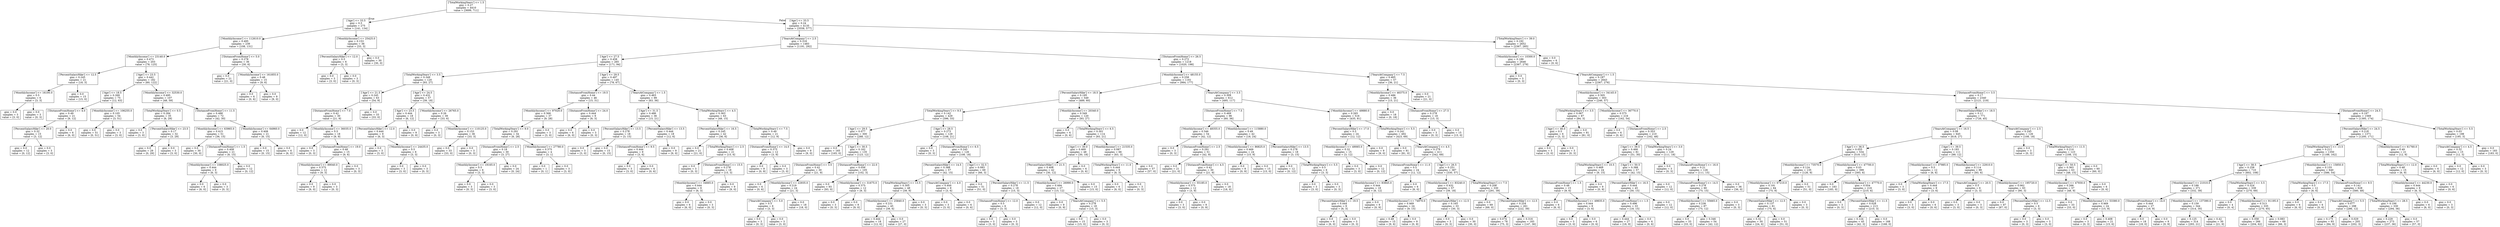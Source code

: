 digraph Tree {
node [shape=box] ;
0 [label="['TotalWorkingYears'] <= 1.5\ngini = 0.27\nsamples = 4410\nvalue = [3699, 711]"] ;
1 [label="['Age'] <= 33.5\ngini = 0.5\nsamples = 275\nvalue = [141, 134]"] ;
0 -> 1 [labeldistance=2.5, labelangle=45, headlabel="True"] ;
2 [label="['MonthlyIncome'] <= 112610.0\ngini = 0.495\nsamples = 239\nvalue = [108, 131]"] ;
1 -> 2 ;
3 [label="['MonthlyIncome'] <= 23140.0\ngini = 0.473\nsamples = 203\nvalue = [78, 125]"] ;
2 -> 3 ;
4 [label="['PercentSalaryHike'] <= 12.5\ngini = 0.245\nsamples = 21\nvalue = [18, 3]"] ;
3 -> 4 ;
5 [label="['MonthlyIncome'] <= 16195.0\ngini = 0.5\nsamples = 6\nvalue = [3, 3]"] ;
4 -> 5 ;
6 [label="gini = 0.0\nsamples = 3\nvalue = [3, 0]"] ;
5 -> 6 ;
7 [label="gini = 0.0\nsamples = 3\nvalue = [0, 3]"] ;
5 -> 7 ;
8 [label="gini = 0.0\nsamples = 15\nvalue = [15, 0]"] ;
4 -> 8 ;
9 [label="['Age'] <= 23.5\ngini = 0.442\nsamples = 182\nvalue = [60, 122]"] ;
3 -> 9 ;
10 [label="['Age'] <= 18.5\ngini = 0.269\nsamples = 75\nvalue = [12, 63]"] ;
9 -> 10 ;
11 [label="['DistanceFromHome'] <= 4.0\ngini = 0.49\nsamples = 21\nvalue = [9, 12]"] ;
10 -> 11 ;
12 [label="['PercentSalaryHike'] <= 20.0\ngini = 0.32\nsamples = 15\nvalue = [3, 12]"] ;
11 -> 12 ;
13 [label="gini = 0.0\nsamples = 12\nvalue = [0, 12]"] ;
12 -> 13 ;
14 [label="gini = 0.0\nsamples = 3\nvalue = [3, 0]"] ;
12 -> 14 ;
15 [label="gini = 0.0\nsamples = 6\nvalue = [6, 0]"] ;
11 -> 15 ;
16 [label="['MonthlyIncome'] <= 106255.0\ngini = 0.105\nsamples = 54\nvalue = [3, 51]"] ;
10 -> 16 ;
17 [label="gini = 0.0\nsamples = 51\nvalue = [0, 51]"] ;
16 -> 17 ;
18 [label="gini = 0.0\nsamples = 3\nvalue = [3, 0]"] ;
16 -> 18 ;
19 [label="['MonthlyIncome'] <= 32530.0\ngini = 0.495\nsamples = 107\nvalue = [48, 59]"] ;
9 -> 19 ;
20 [label="['TotalWorkingYears'] <= 0.5\ngini = 0.284\nsamples = 35\nvalue = [6, 29]"] ;
19 -> 20 ;
21 [label="gini = 0.0\nsamples = 3\nvalue = [3, 0]"] ;
20 -> 21 ;
22 [label="['PercentSalaryHike'] <= 23.5\ngini = 0.17\nsamples = 32\nvalue = [3, 29]"] ;
20 -> 22 ;
23 [label="gini = 0.0\nsamples = 29\nvalue = [0, 29]"] ;
22 -> 23 ;
24 [label="gini = 0.0\nsamples = 3\nvalue = [3, 0]"] ;
22 -> 24 ;
25 [label="['DistanceFromHome'] <= 11.5\ngini = 0.486\nsamples = 72\nvalue = [42, 30]"] ;
19 -> 25 ;
26 [label="['MonthlyIncome'] <= 63965.0\ngini = 0.415\nsamples = 51\nvalue = [36, 15]"] ;
25 -> 26 ;
27 [label="gini = 0.0\nsamples = 30\nvalue = [30, 0]"] ;
26 -> 27 ;
28 [label="['DistanceFromHome'] <= 1.5\ngini = 0.408\nsamples = 21\nvalue = [6, 15]"] ;
26 -> 28 ;
29 [label="['MonthlyIncome'] <= 108025.0\ngini = 0.444\nsamples = 9\nvalue = [6, 3]"] ;
28 -> 29 ;
30 [label="gini = 0.0\nsamples = 6\nvalue = [6, 0]"] ;
29 -> 30 ;
31 [label="gini = 0.0\nsamples = 3\nvalue = [0, 3]"] ;
29 -> 31 ;
32 [label="gini = 0.0\nsamples = 12\nvalue = [0, 12]"] ;
28 -> 32 ;
33 [label="['MonthlyIncome'] <= 64960.0\ngini = 0.408\nsamples = 21\nvalue = [6, 15]"] ;
25 -> 33 ;
34 [label="gini = 0.0\nsamples = 15\nvalue = [0, 15]"] ;
33 -> 34 ;
35 [label="gini = 0.0\nsamples = 6\nvalue = [6, 0]"] ;
33 -> 35 ;
36 [label="['DistanceFromHome'] <= 5.0\ngini = 0.278\nsamples = 36\nvalue = [30, 6]"] ;
2 -> 36 ;
37 [label="gini = 0.0\nsamples = 21\nvalue = [21, 0]"] ;
36 -> 37 ;
38 [label="['MonthlyIncome'] <= 161855.0\ngini = 0.48\nsamples = 15\nvalue = [9, 6]"] ;
36 -> 38 ;
39 [label="gini = 0.0\nsamples = 6\nvalue = [0, 6]"] ;
38 -> 39 ;
40 [label="gini = 0.0\nsamples = 9\nvalue = [9, 0]"] ;
38 -> 40 ;
41 [label="['MonthlyIncome'] <= 25425.0\ngini = 0.153\nsamples = 36\nvalue = [33, 3]"] ;
1 -> 41 ;
42 [label="['PercentSalaryHike'] <= 12.0\ngini = 0.5\nsamples = 6\nvalue = [3, 3]"] ;
41 -> 42 ;
43 [label="gini = 0.0\nsamples = 3\nvalue = [3, 0]"] ;
42 -> 43 ;
44 [label="gini = 0.0\nsamples = 3\nvalue = [0, 3]"] ;
42 -> 44 ;
45 [label="gini = 0.0\nsamples = 30\nvalue = [30, 0]"] ;
41 -> 45 ;
46 [label="['Age'] <= 33.5\ngini = 0.24\nsamples = 4135\nvalue = [3558, 577]"] ;
0 -> 46 [labeldistance=2.5, labelangle=-45, headlabel="False"] ;
47 [label="['YearsAtCompany'] <= 2.5\ngini = 0.316\nsamples = 1483\nvalue = [1191, 292]"] ;
46 -> 47 ;
48 [label="['Age'] <= 27.5\ngini = 0.458\nsamples = 265\nvalue = [171, 94]"] ;
47 -> 48 ;
49 [label="['TotalWorkingYears'] <= 3.5\ngini = 0.349\nsamples = 120\nvalue = [93, 27]"] ;
48 -> 49 ;
50 [label="['Age'] <= 21.5\ngini = 0.245\nsamples = 63\nvalue = [54, 9]"] ;
49 -> 50 ;
51 [label="['DistanceFromHome'] <= 7.0\ngini = 0.42\nsamples = 30\nvalue = [21, 9]"] ;
50 -> 51 ;
52 [label="gini = 0.0\nsamples = 12\nvalue = [12, 0]"] ;
51 -> 52 ;
53 [label="['MonthlyIncome'] <= 36035.0\ngini = 0.5\nsamples = 18\nvalue = [9, 9]"] ;
51 -> 53 ;
54 [label="gini = 0.0\nsamples = 3\nvalue = [0, 3]"] ;
53 -> 54 ;
55 [label="['DistanceFromHome'] <= 19.0\ngini = 0.48\nsamples = 15\nvalue = [9, 6]"] ;
53 -> 55 ;
56 [label="['MonthlyIncome'] <= 89040.0\ngini = 0.375\nsamples = 12\nvalue = [9, 3]"] ;
55 -> 56 ;
57 [label="gini = 0.0\nsamples = 9\nvalue = [9, 0]"] ;
56 -> 57 ;
58 [label="gini = 0.0\nsamples = 3\nvalue = [0, 3]"] ;
56 -> 58 ;
59 [label="gini = 0.0\nsamples = 3\nvalue = [0, 3]"] ;
55 -> 59 ;
60 [label="gini = 0.0\nsamples = 33\nvalue = [33, 0]"] ;
50 -> 60 ;
61 [label="['Age'] <= 24.5\ngini = 0.432\nsamples = 57\nvalue = [39, 18]"] ;
49 -> 61 ;
62 [label="['Age'] <= 23.5\ngini = 0.444\nsamples = 18\nvalue = [6, 12]"] ;
61 -> 62 ;
63 [label="['PercentSalaryHike'] <= 12.0\ngini = 0.444\nsamples = 9\nvalue = [6, 3]"] ;
62 -> 63 ;
64 [label="gini = 0.0\nsamples = 3\nvalue = [3, 0]"] ;
63 -> 64 ;
65 [label="['MonthlyIncome'] <= 24435.0\ngini = 0.5\nsamples = 6\nvalue = [3, 3]"] ;
63 -> 65 ;
66 [label="gini = 0.0\nsamples = 3\nvalue = [3, 0]"] ;
65 -> 66 ;
67 [label="gini = 0.0\nsamples = 3\nvalue = [0, 3]"] ;
65 -> 67 ;
68 [label="gini = 0.0\nsamples = 9\nvalue = [0, 9]"] ;
62 -> 68 ;
69 [label="['MonthlyIncome'] <= 26765.0\ngini = 0.26\nsamples = 39\nvalue = [33, 6]"] ;
61 -> 69 ;
70 [label="gini = 0.0\nsamples = 3\nvalue = [0, 3]"] ;
69 -> 70 ;
71 [label="['MonthlyIncome'] <= 110125.0\ngini = 0.153\nsamples = 36\nvalue = [33, 3]"] ;
69 -> 71 ;
72 [label="gini = 0.0\nsamples = 33\nvalue = [33, 0]"] ;
71 -> 72 ;
73 [label="gini = 0.0\nsamples = 3\nvalue = [0, 3]"] ;
71 -> 73 ;
74 [label="['Age'] <= 29.5\ngini = 0.497\nsamples = 145\nvalue = [78, 67]"] ;
48 -> 74 ;
75 [label="['DistanceFromHome'] <= 19.5\ngini = 0.44\nsamples = 46\nvalue = [15, 31]"] ;
74 -> 75 ;
76 [label="['MonthlyIncome'] <= 97020.0\ngini = 0.368\nsamples = 37\nvalue = [9, 28]"] ;
75 -> 76 ;
77 [label="['TotalWorkingYears'] <= 9.0\ngini = 0.291\nsamples = 34\nvalue = [6, 28]"] ;
76 -> 77 ;
78 [label="['DistanceFromHome'] <= 2.5\ngini = 0.18\nsamples = 30\nvalue = [3, 27]"] ;
77 -> 78 ;
79 [label="['MonthlyIncome'] <= 19165.0\ngini = 0.5\nsamples = 6\nvalue = [3, 3]"] ;
78 -> 79 ;
80 [label="gini = 0.0\nsamples = 3\nvalue = [0, 3]"] ;
79 -> 80 ;
81 [label="gini = 0.0\nsamples = 3\nvalue = [3, 0]"] ;
79 -> 81 ;
82 [label="gini = 0.0\nsamples = 24\nvalue = [0, 24]"] ;
78 -> 82 ;
83 [label="['MonthlyIncome'] <= 27780.0\ngini = 0.375\nsamples = 4\nvalue = [3, 1]"] ;
77 -> 83 ;
84 [label="gini = 0.0\nsamples = 1\nvalue = [0, 1]"] ;
83 -> 84 ;
85 [label="gini = 0.0\nsamples = 3\nvalue = [3, 0]"] ;
83 -> 85 ;
86 [label="gini = 0.0\nsamples = 3\nvalue = [3, 0]"] ;
76 -> 86 ;
87 [label="['DistanceFromHome'] <= 24.0\ngini = 0.444\nsamples = 9\nvalue = [6, 3]"] ;
75 -> 87 ;
88 [label="gini = 0.0\nsamples = 6\nvalue = [6, 0]"] ;
87 -> 88 ;
89 [label="gini = 0.0\nsamples = 3\nvalue = [0, 3]"] ;
87 -> 89 ;
90 [label="['YearsAtCompany'] <= 1.5\ngini = 0.463\nsamples = 99\nvalue = [63, 36]"] ;
74 -> 90 ;
91 [label="['Age'] <= 31.5\ngini = 0.486\nsamples = 36\nvalue = [15, 21]"] ;
90 -> 91 ;
92 [label="['PercentSalaryHike'] <= 13.5\ngini = 0.278\nsamples = 18\nvalue = [3, 15]"] ;
91 -> 92 ;
93 [label="gini = 0.0\nsamples = 3\nvalue = [3, 0]"] ;
92 -> 93 ;
94 [label="gini = 0.0\nsamples = 15\nvalue = [0, 15]"] ;
92 -> 94 ;
95 [label="['PercentSalaryHike'] <= 13.5\ngini = 0.444\nsamples = 18\nvalue = [12, 6]"] ;
91 -> 95 ;
96 [label="['DistanceFromHome'] <= 9.5\ngini = 0.444\nsamples = 9\nvalue = [3, 6]"] ;
95 -> 96 ;
97 [label="gini = 0.0\nsamples = 3\nvalue = [3, 0]"] ;
96 -> 97 ;
98 [label="gini = 0.0\nsamples = 6\nvalue = [0, 6]"] ;
96 -> 98 ;
99 [label="gini = 0.0\nsamples = 9\nvalue = [9, 0]"] ;
95 -> 99 ;
100 [label="['TotalWorkingYears'] <= 4.5\ngini = 0.363\nsamples = 63\nvalue = [48, 15]"] ;
90 -> 100 ;
101 [label="['PercentSalaryHike'] <= 16.5\ngini = 0.245\nsamples = 42\nvalue = [36, 6]"] ;
100 -> 101 ;
102 [label="gini = 0.0\nsamples = 21\nvalue = [21, 0]"] ;
101 -> 102 ;
103 [label="['TotalWorkingYears'] <= 2.5\ngini = 0.408\nsamples = 21\nvalue = [15, 6]"] ;
101 -> 103 ;
104 [label="gini = 0.0\nsamples = 3\nvalue = [0, 3]"] ;
103 -> 104 ;
105 [label="['DistanceFromHome'] <= 15.5\ngini = 0.278\nsamples = 18\nvalue = [15, 3]"] ;
103 -> 105 ;
106 [label="['MonthlyIncome'] <= 34665.0\ngini = 0.444\nsamples = 9\nvalue = [6, 3]"] ;
105 -> 106 ;
107 [label="gini = 0.0\nsamples = 6\nvalue = [6, 0]"] ;
106 -> 107 ;
108 [label="gini = 0.0\nsamples = 3\nvalue = [0, 3]"] ;
106 -> 108 ;
109 [label="gini = 0.0\nsamples = 9\nvalue = [9, 0]"] ;
105 -> 109 ;
110 [label="['TotalWorkingYears'] <= 7.5\ngini = 0.49\nsamples = 21\nvalue = [12, 9]"] ;
100 -> 110 ;
111 [label="['DistanceFromHome'] <= 14.0\ngini = 0.375\nsamples = 12\nvalue = [3, 9]"] ;
110 -> 111 ;
112 [label="gini = 0.0\nsamples = 9\nvalue = [0, 9]"] ;
111 -> 112 ;
113 [label="gini = 0.0\nsamples = 3\nvalue = [3, 0]"] ;
111 -> 113 ;
114 [label="gini = 0.0\nsamples = 9\nvalue = [9, 0]"] ;
110 -> 114 ;
115 [label="['DistanceFromHome'] <= 26.5\ngini = 0.272\nsamples = 1218\nvalue = [1020, 198]"] ;
47 -> 115 ;
116 [label="['MonthlyIncome'] <= 48155.0\ngini = 0.258\nsamples = 1161\nvalue = [984, 177]"] ;
115 -> 116 ;
117 [label="['PercentSalaryHike'] <= 18.5\ngini = 0.195\nsamples = 549\nvalue = [489, 60]"] ;
116 -> 117 ;
118 [label="['TotalWorkingYears'] <= 9.5\ngini = 0.142\nsamples = 429\nvalue = [396, 33]"] ;
117 -> 118 ;
119 [label="['Age'] <= 29.5\ngini = 0.077\nsamples = 300\nvalue = [288, 12]"] ;
118 -> 119 ;
120 [label="gini = 0.0\nsamples = 165\nvalue = [165, 0]"] ;
119 -> 120 ;
121 [label="['Age'] <= 30.5\ngini = 0.162\nsamples = 135\nvalue = [123, 12]"] ;
119 -> 121 ;
122 [label="['DistanceFromHome'] <= 3.5\ngini = 0.42\nsamples = 30\nvalue = [21, 9]"] ;
121 -> 122 ;
123 [label="gini = 0.0\nsamples = 6\nvalue = [0, 6]"] ;
122 -> 123 ;
124 [label="['MonthlyIncome'] <= 22935.0\ngini = 0.219\nsamples = 24\nvalue = [21, 3]"] ;
122 -> 124 ;
125 [label="['YearsAtCompany'] <= 5.0\ngini = 0.5\nsamples = 6\nvalue = [3, 3]"] ;
124 -> 125 ;
126 [label="gini = 0.0\nsamples = 3\nvalue = [0, 3]"] ;
125 -> 126 ;
127 [label="gini = 0.0\nsamples = 3\nvalue = [3, 0]"] ;
125 -> 127 ;
128 [label="gini = 0.0\nsamples = 18\nvalue = [18, 0]"] ;
124 -> 128 ;
129 [label="['DistanceFromHome'] <= 22.0\ngini = 0.056\nsamples = 105\nvalue = [102, 3]"] ;
121 -> 129 ;
130 [label="gini = 0.0\nsamples = 93\nvalue = [93, 0]"] ;
129 -> 130 ;
131 [label="['MonthlyIncome'] <= 31675.0\ngini = 0.375\nsamples = 12\nvalue = [9, 3]"] ;
129 -> 131 ;
132 [label="gini = 0.0\nsamples = 3\nvalue = [0, 3]"] ;
131 -> 132 ;
133 [label="gini = 0.0\nsamples = 9\nvalue = [9, 0]"] ;
131 -> 133 ;
134 [label="['Age'] <= 28.5\ngini = 0.273\nsamples = 129\nvalue = [108, 21]"] ;
118 -> 134 ;
135 [label="gini = 0.0\nsamples = 3\nvalue = [0, 3]"] ;
134 -> 135 ;
136 [label="['DistanceFromHome'] <= 6.5\ngini = 0.245\nsamples = 126\nvalue = [108, 18]"] ;
134 -> 136 ;
137 [label="['PercentSalaryHike'] <= 14.5\ngini = 0.388\nsamples = 57\nvalue = [42, 15]"] ;
136 -> 137 ;
138 [label="['TotalWorkingYears'] <= 13.5\ngini = 0.305\nsamples = 48\nvalue = [39, 9]"] ;
137 -> 138 ;
139 [label="['MonthlyIncome'] <= 25840.0\ngini = 0.231\nsamples = 45\nvalue = [39, 6]"] ;
138 -> 139 ;
140 [label="gini = 0.444\nsamples = 18\nvalue = [12, 6]"] ;
139 -> 140 ;
141 [label="gini = 0.0\nsamples = 27\nvalue = [27, 0]"] ;
139 -> 141 ;
142 [label="gini = 0.0\nsamples = 3\nvalue = [0, 3]"] ;
138 -> 142 ;
143 [label="['YearsAtCompany'] <= 4.0\ngini = 0.444\nsamples = 9\nvalue = [3, 6]"] ;
137 -> 143 ;
144 [label="gini = 0.0\nsamples = 3\nvalue = [3, 0]"] ;
143 -> 144 ;
145 [label="gini = 0.0\nsamples = 6\nvalue = [0, 6]"] ;
143 -> 145 ;
146 [label="['Age'] <= 32.5\ngini = 0.083\nsamples = 69\nvalue = [66, 3]"] ;
136 -> 146 ;
147 [label="gini = 0.0\nsamples = 51\nvalue = [51, 0]"] ;
146 -> 147 ;
148 [label="['PercentSalaryHike'] <= 11.5\ngini = 0.278\nsamples = 18\nvalue = [15, 3]"] ;
146 -> 148 ;
149 [label="['DistanceFromHome'] <= 12.0\ngini = 0.5\nsamples = 6\nvalue = [3, 3]"] ;
148 -> 149 ;
150 [label="gini = 0.0\nsamples = 3\nvalue = [3, 0]"] ;
149 -> 150 ;
151 [label="gini = 0.0\nsamples = 3\nvalue = [0, 3]"] ;
149 -> 151 ;
152 [label="gini = 0.0\nsamples = 12\nvalue = [12, 0]"] ;
148 -> 152 ;
153 [label="['MonthlyIncome'] <= 20340.0\ngini = 0.349\nsamples = 120\nvalue = [93, 27]"] ;
117 -> 153 ;
154 [label="gini = 0.0\nsamples = 6\nvalue = [0, 6]"] ;
153 -> 154 ;
155 [label="['TotalWorkingYears'] <= 6.5\ngini = 0.301\nsamples = 114\nvalue = [93, 21]"] ;
153 -> 155 ;
156 [label="['Age'] <= 30.0\ngini = 0.469\nsamples = 48\nvalue = [30, 18]"] ;
155 -> 156 ;
157 [label="['PercentSalaryHike'] <= 21.5\ngini = 0.408\nsamples = 42\nvalue = [30, 12]"] ;
156 -> 157 ;
158 [label="['MonthlyIncome'] <= 26990.0\ngini = 0.494\nsamples = 27\nvalue = [15, 12]"] ;
157 -> 158 ;
159 [label="gini = 0.0\nsamples = 9\nvalue = [0, 9]"] ;
158 -> 159 ;
160 [label="['YearsAtCompany'] <= 5.5\ngini = 0.278\nsamples = 18\nvalue = [15, 3]"] ;
158 -> 160 ;
161 [label="gini = 0.0\nsamples = 15\nvalue = [15, 0]"] ;
160 -> 161 ;
162 [label="gini = 0.0\nsamples = 3\nvalue = [0, 3]"] ;
160 -> 162 ;
163 [label="gini = 0.0\nsamples = 15\nvalue = [15, 0]"] ;
157 -> 163 ;
164 [label="gini = 0.0\nsamples = 6\nvalue = [0, 6]"] ;
156 -> 164 ;
165 [label="['MonthlyIncome'] <= 21535.0\ngini = 0.087\nsamples = 66\nvalue = [63, 3]"] ;
155 -> 165 ;
166 [label="['TotalWorkingYears'] <= 11.0\ngini = 0.444\nsamples = 9\nvalue = [6, 3]"] ;
165 -> 166 ;
167 [label="gini = 0.0\nsamples = 6\nvalue = [6, 0]"] ;
166 -> 167 ;
168 [label="gini = 0.0\nsamples = 3\nvalue = [0, 3]"] ;
166 -> 168 ;
169 [label="gini = 0.0\nsamples = 57\nvalue = [57, 0]"] ;
165 -> 169 ;
170 [label="['YearsAtCompany'] <= 3.5\ngini = 0.309\nsamples = 612\nvalue = [495, 117]"] ;
116 -> 170 ;
171 [label="['DistanceFromHome'] <= 7.5\ngini = 0.469\nsamples = 96\nvalue = [60, 36]"] ;
170 -> 171 ;
172 [label="['MonthlyIncome'] <= 48355.0\ngini = 0.346\nsamples = 54\nvalue = [42, 12]"] ;
171 -> 172 ;
173 [label="gini = 0.0\nsamples = 3\nvalue = [0, 3]"] ;
172 -> 173 ;
174 [label="['DistanceFromHome'] <= 2.5\ngini = 0.291\nsamples = 51\nvalue = [42, 9]"] ;
172 -> 174 ;
175 [label="gini = 0.0\nsamples = 21\nvalue = [21, 0]"] ;
174 -> 175 ;
176 [label="['DistanceFromHome'] <= 4.5\ngini = 0.42\nsamples = 30\nvalue = [21, 9]"] ;
174 -> 176 ;
177 [label="['MonthlyIncome'] <= 55185.0\ngini = 0.375\nsamples = 12\nvalue = [3, 9]"] ;
176 -> 177 ;
178 [label="gini = 0.0\nsamples = 3\nvalue = [3, 0]"] ;
177 -> 178 ;
179 [label="gini = 0.0\nsamples = 9\nvalue = [0, 9]"] ;
177 -> 179 ;
180 [label="gini = 0.0\nsamples = 18\nvalue = [18, 0]"] ;
176 -> 180 ;
181 [label="['MonthlyIncome'] <= 115880.0\ngini = 0.49\nsamples = 42\nvalue = [18, 24]"] ;
171 -> 181 ;
182 [label="['MonthlyIncome'] <= 86825.0\ngini = 0.469\nsamples = 24\nvalue = [15, 9]"] ;
181 -> 182 ;
183 [label="gini = 0.0\nsamples = 9\nvalue = [0, 9]"] ;
182 -> 183 ;
184 [label="gini = 0.0\nsamples = 15\nvalue = [15, 0]"] ;
182 -> 184 ;
185 [label="['PercentSalaryHike'] <= 13.5\ngini = 0.278\nsamples = 18\nvalue = [3, 15]"] ;
181 -> 185 ;
186 [label="gini = 0.0\nsamples = 12\nvalue = [0, 12]"] ;
185 -> 186 ;
187 [label="['TotalWorkingYears'] <= 5.5\ngini = 0.5\nsamples = 6\nvalue = [3, 3]"] ;
185 -> 187 ;
188 [label="gini = 0.0\nsamples = 3\nvalue = [3, 0]"] ;
187 -> 188 ;
189 [label="gini = 0.0\nsamples = 3\nvalue = [0, 3]"] ;
187 -> 189 ;
190 [label="['MonthlyIncome'] <= 49880.0\ngini = 0.265\nsamples = 516\nvalue = [435, 81]"] ;
170 -> 190 ;
191 [label="['PercentSalaryHike'] <= 17.0\ngini = 0.5\nsamples = 24\nvalue = [12, 12]"] ;
190 -> 191 ;
192 [label="['MonthlyIncome'] <= 49065.0\ngini = 0.32\nsamples = 15\nvalue = [3, 12]"] ;
191 -> 192 ;
193 [label="gini = 0.0\nsamples = 3\nvalue = [3, 0]"] ;
192 -> 193 ;
194 [label="gini = 0.0\nsamples = 12\nvalue = [0, 12]"] ;
192 -> 194 ;
195 [label="gini = 0.0\nsamples = 9\nvalue = [9, 0]"] ;
191 -> 195 ;
196 [label="['TotalWorkingYears'] <= 5.5\ngini = 0.241\nsamples = 492\nvalue = [423, 69]"] ;
190 -> 196 ;
197 [label="gini = 0.0\nsamples = 81\nvalue = [81, 0]"] ;
196 -> 197 ;
198 [label="['YearsAtCompany'] <= 4.5\ngini = 0.279\nsamples = 411\nvalue = [342, 69]"] ;
196 -> 198 ;
199 [label="['DistanceFromHome'] <= 11.0\ngini = 0.5\nsamples = 24\nvalue = [12, 12]"] ;
198 -> 199 ;
200 [label="['MonthlyIncome'] <= 83845.0\ngini = 0.444\nsamples = 18\nvalue = [6, 12]"] ;
199 -> 200 ;
201 [label="['PercentSalaryHike'] <= 19.5\ngini = 0.444\nsamples = 9\nvalue = [6, 3]"] ;
200 -> 201 ;
202 [label="gini = 0.0\nsamples = 6\nvalue = [6, 0]"] ;
201 -> 202 ;
203 [label="gini = 0.0\nsamples = 3\nvalue = [0, 3]"] ;
201 -> 203 ;
204 [label="gini = 0.0\nsamples = 9\nvalue = [0, 9]"] ;
200 -> 204 ;
205 [label="gini = 0.0\nsamples = 6\nvalue = [6, 0]"] ;
199 -> 205 ;
206 [label="['Age'] <= 26.5\ngini = 0.251\nsamples = 387\nvalue = [330, 57]"] ;
198 -> 206 ;
207 [label="['MonthlyIncome'] <= 83240.0\ngini = 0.432\nsamples = 57\nvalue = [39, 18]"] ;
206 -> 207 ;
208 [label="['MonthlyIncome'] <= 74970.0\ngini = 0.469\nsamples = 24\nvalue = [9, 15]"] ;
207 -> 208 ;
209 [label="gini = 0.48\nsamples = 15\nvalue = [9, 6]"] ;
208 -> 209 ;
210 [label="gini = 0.0\nsamples = 9\nvalue = [0, 9]"] ;
208 -> 210 ;
211 [label="['PercentSalaryHike'] <= 12.5\ngini = 0.165\nsamples = 33\nvalue = [30, 3]"] ;
207 -> 211 ;
212 [label="gini = 0.0\nsamples = 3\nvalue = [0, 3]"] ;
211 -> 212 ;
213 [label="gini = 0.0\nsamples = 30\nvalue = [30, 0]"] ;
211 -> 213 ;
214 [label="['TotalWorkingYears'] <= 7.5\ngini = 0.208\nsamples = 330\nvalue = [291, 39]"] ;
206 -> 214 ;
215 [label="gini = 0.0\nsamples = 69\nvalue = [69, 0]"] ;
214 -> 215 ;
216 [label="['PercentSalaryHike'] <= 12.5\ngini = 0.254\nsamples = 261\nvalue = [222, 39]"] ;
214 -> 216 ;
217 [label="gini = 0.074\nsamples = 78\nvalue = [75, 3]"] ;
216 -> 217 ;
218 [label="gini = 0.316\nsamples = 183\nvalue = [147, 36]"] ;
216 -> 218 ;
219 [label="['YearsAtCompany'] <= 7.5\ngini = 0.465\nsamples = 57\nvalue = [36, 21]"] ;
115 -> 219 ;
220 [label="['MonthlyIncome'] <= 46375.0\ngini = 0.486\nsamples = 36\nvalue = [15, 21]"] ;
219 -> 220 ;
221 [label="gini = 0.0\nsamples = 18\nvalue = [0, 18]"] ;
220 -> 221 ;
222 [label="['DistanceFromHome'] <= 27.5\ngini = 0.278\nsamples = 18\nvalue = [15, 3]"] ;
220 -> 222 ;
223 [label="gini = 0.0\nsamples = 3\nvalue = [0, 3]"] ;
222 -> 223 ;
224 [label="gini = 0.0\nsamples = 15\nvalue = [15, 0]"] ;
222 -> 224 ;
225 [label="gini = 0.0\nsamples = 21\nvalue = [21, 0]"] ;
219 -> 225 ;
226 [label="['TotalWorkingYears'] <= 39.0\ngini = 0.192\nsamples = 2652\nvalue = [2367, 285]"] ;
46 -> 226 ;
227 [label="['MonthlyIncome'] <= 10300.0\ngini = 0.189\nsamples = 2646\nvalue = [2367, 279]"] ;
226 -> 227 ;
228 [label="gini = 0.0\nsamples = 3\nvalue = [0, 3]"] ;
227 -> 228 ;
229 [label="['YearsAtCompany'] <= 1.5\ngini = 0.187\nsamples = 2643\nvalue = [2367, 276]"] ;
227 -> 229 ;
230 [label="['MonthlyIncome'] <= 34145.0\ngini = 0.305\nsamples = 303\nvalue = [246, 57]"] ;
229 -> 230 ;
231 [label="['TotalWorkingYears'] <= 3.5\ngini = 0.067\nsamples = 87\nvalue = [84, 3]"] ;
230 -> 231 ;
232 [label="['Age'] <= 46.0\ngini = 0.5\nsamples = 6\nvalue = [3, 3]"] ;
231 -> 232 ;
233 [label="gini = 0.0\nsamples = 3\nvalue = [3, 0]"] ;
232 -> 233 ;
234 [label="gini = 0.0\nsamples = 3\nvalue = [0, 3]"] ;
232 -> 234 ;
235 [label="gini = 0.0\nsamples = 81\nvalue = [81, 0]"] ;
231 -> 235 ;
236 [label="['MonthlyIncome'] <= 36770.0\ngini = 0.375\nsamples = 216\nvalue = [162, 54]"] ;
230 -> 236 ;
237 [label="gini = 0.0\nsamples = 6\nvalue = [0, 6]"] ;
236 -> 237 ;
238 [label="['DistanceFromHome'] <= 2.5\ngini = 0.353\nsamples = 210\nvalue = [162, 48]"] ;
236 -> 238 ;
239 [label="['Age'] <= 39.5\ngini = 0.466\nsamples = 81\nvalue = [51, 30]"] ;
238 -> 239 ;
240 [label="['TotalWorkingYears'] <= 10.5\ngini = 0.469\nsamples = 24\nvalue = [9, 15]"] ;
239 -> 240 ;
241 [label="['DistanceFromHome'] <= 1.5\ngini = 0.48\nsamples = 15\nvalue = [9, 6]"] ;
240 -> 241 ;
242 [label="gini = 0.0\nsamples = 6\nvalue = [6, 0]"] ;
241 -> 242 ;
243 [label="['MonthlyIncome'] <= 49835.0\ngini = 0.444\nsamples = 9\nvalue = [3, 6]"] ;
241 -> 243 ;
244 [label="gini = 0.0\nsamples = 3\nvalue = [3, 0]"] ;
243 -> 244 ;
245 [label="gini = 0.0\nsamples = 6\nvalue = [0, 6]"] ;
243 -> 245 ;
246 [label="gini = 0.0\nsamples = 9\nvalue = [0, 9]"] ;
240 -> 246 ;
247 [label="['Age'] <= 50.5\ngini = 0.388\nsamples = 57\nvalue = [42, 15]"] ;
239 -> 247 ;
248 [label="['PercentSalaryHike'] <= 16.5\ngini = 0.444\nsamples = 45\nvalue = [30, 15]"] ;
247 -> 248 ;
249 [label="['DistanceFromHome'] <= 1.5\ngini = 0.496\nsamples = 33\nvalue = [18, 15]"] ;
248 -> 249 ;
250 [label="gini = 0.444\nsamples = 27\nvalue = [18, 9]"] ;
249 -> 250 ;
251 [label="gini = 0.0\nsamples = 6\nvalue = [0, 6]"] ;
249 -> 251 ;
252 [label="gini = 0.0\nsamples = 12\nvalue = [12, 0]"] ;
248 -> 252 ;
253 [label="gini = 0.0\nsamples = 12\nvalue = [12, 0]"] ;
247 -> 253 ;
254 [label="['TotalWorkingYears'] <= 3.0\ngini = 0.24\nsamples = 129\nvalue = [111, 18]"] ;
238 -> 254 ;
255 [label="gini = 0.0\nsamples = 3\nvalue = [0, 3]"] ;
254 -> 255 ;
256 [label="['DistanceFromHome'] <= 16.0\ngini = 0.21\nsamples = 126\nvalue = [111, 15]"] ;
254 -> 256 ;
257 [label="['DistanceFromHome'] <= 14.5\ngini = 0.278\nsamples = 90\nvalue = [75, 15]"] ;
256 -> 257 ;
258 [label="['MonthlyIncome'] <= 55665.0\ngini = 0.238\nsamples = 87\nvalue = [75, 12]"] ;
257 -> 258 ;
259 [label="gini = 0.0\nsamples = 33\nvalue = [33, 0]"] ;
258 -> 259 ;
260 [label="gini = 0.346\nsamples = 54\nvalue = [42, 12]"] ;
258 -> 260 ;
261 [label="gini = 0.0\nsamples = 3\nvalue = [0, 3]"] ;
257 -> 261 ;
262 [label="gini = 0.0\nsamples = 36\nvalue = [36, 0]"] ;
256 -> 262 ;
263 [label="['DistanceFromHome'] <= 3.5\ngini = 0.17\nsamples = 2340\nvalue = [2121, 219]"] ;
229 -> 263 ;
264 [label="['PercentSalaryHike'] <= 18.5\ngini = 0.11\nsamples = 771\nvalue = [726, 45]"] ;
263 -> 264 ;
265 [label="['YearsAtCompany'] <= 16.5\ngini = 0.08\nsamples = 645\nvalue = [618, 27]"] ;
264 -> 265 ;
266 [label="['Age'] <= 36.5\ngini = 0.055\nsamples = 534\nvalue = [519, 15]"] ;
265 -> 266 ;
267 [label="['MonthlyIncome'] <= 73570.0\ngini = 0.124\nsamples = 135\nvalue = [126, 9]"] ;
266 -> 267 ;
268 [label="['MonthlyIncome'] <= 67210.0\ngini = 0.191\nsamples = 84\nvalue = [75, 9]"] ;
267 -> 268 ;
269 [label="['PercentSalaryHike'] <= 12.5\ngini = 0.137\nsamples = 81\nvalue = [75, 6]"] ;
268 -> 269 ;
270 [label="gini = 0.32\nsamples = 30\nvalue = [24, 6]"] ;
269 -> 270 ;
271 [label="gini = 0.0\nsamples = 51\nvalue = [51, 0]"] ;
269 -> 271 ;
272 [label="gini = 0.0\nsamples = 3\nvalue = [0, 3]"] ;
268 -> 272 ;
273 [label="gini = 0.0\nsamples = 51\nvalue = [51, 0]"] ;
267 -> 273 ;
274 [label="['MonthlyIncome'] <= 47700.0\ngini = 0.03\nsamples = 399\nvalue = [393, 6]"] ;
266 -> 274 ;
275 [label="gini = 0.0\nsamples = 183\nvalue = [183, 0]"] ;
274 -> 275 ;
276 [label="['MonthlyIncome'] <= 47770.0\ngini = 0.054\nsamples = 216\nvalue = [210, 6]"] ;
274 -> 276 ;
277 [label="gini = 0.0\nsamples = 3\nvalue = [0, 3]"] ;
276 -> 277 ;
278 [label="['PercentSalaryHike'] <= 11.5\ngini = 0.028\nsamples = 213\nvalue = [210, 3]"] ;
276 -> 278 ;
279 [label="gini = 0.124\nsamples = 45\nvalue = [42, 3]"] ;
278 -> 279 ;
280 [label="gini = 0.0\nsamples = 168\nvalue = [168, 0]"] ;
278 -> 280 ;
281 [label="['Age'] <= 39.5\ngini = 0.193\nsamples = 111\nvalue = [99, 12]"] ;
265 -> 281 ;
282 [label="['MonthlyIncome'] <= 37985.0\ngini = 0.5\nsamples = 12\nvalue = [6, 6]"] ;
281 -> 282 ;
283 [label="gini = 0.0\nsamples = 3\nvalue = [3, 0]"] ;
282 -> 283 ;
284 [label="['TotalWorkingYears'] <= 17.5\ngini = 0.444\nsamples = 9\nvalue = [3, 6]"] ;
282 -> 284 ;
285 [label="gini = 0.0\nsamples = 3\nvalue = [3, 0]"] ;
284 -> 285 ;
286 [label="gini = 0.0\nsamples = 6\nvalue = [0, 6]"] ;
284 -> 286 ;
287 [label="['MonthlyIncome'] <= 22910.0\ngini = 0.114\nsamples = 99\nvalue = [93, 6]"] ;
281 -> 287 ;
288 [label="['YearsAtCompany'] <= 20.5\ngini = 0.5\nsamples = 6\nvalue = [3, 3]"] ;
287 -> 288 ;
289 [label="gini = 0.0\nsamples = 3\nvalue = [3, 0]"] ;
288 -> 289 ;
290 [label="gini = 0.0\nsamples = 3\nvalue = [0, 3]"] ;
288 -> 290 ;
291 [label="['MonthlyIncome'] <= 195720.0\ngini = 0.062\nsamples = 93\nvalue = [90, 3]"] ;
287 -> 291 ;
292 [label="gini = 0.0\nsamples = 87\nvalue = [87, 0]"] ;
291 -> 292 ;
293 [label="['PercentSalaryHike'] <= 12.5\ngini = 0.5\nsamples = 6\nvalue = [3, 3]"] ;
291 -> 293 ;
294 [label="gini = 0.0\nsamples = 3\nvalue = [0, 3]"] ;
293 -> 294 ;
295 [label="gini = 0.0\nsamples = 3\nvalue = [3, 0]"] ;
293 -> 295 ;
296 [label="['YearsAtCompany'] <= 2.5\ngini = 0.245\nsamples = 126\nvalue = [108, 18]"] ;
264 -> 296 ;
297 [label="gini = 0.0\nsamples = 3\nvalue = [0, 3]"] ;
296 -> 297 ;
298 [label="['TotalWorkingYears'] <= 11.5\ngini = 0.214\nsamples = 123\nvalue = [108, 15]"] ;
296 -> 298 ;
299 [label="['Age'] <= 50.5\ngini = 0.363\nsamples = 63\nvalue = [48, 15]"] ;
298 -> 299 ;
300 [label="['MonthlyIncome'] <= 47930.0\ngini = 0.266\nsamples = 57\nvalue = [48, 9]"] ;
299 -> 300 ;
301 [label="gini = 0.0\nsamples = 33\nvalue = [33, 0]"] ;
300 -> 301 ;
302 [label="['MonthlyIncome'] <= 53380.0\ngini = 0.469\nsamples = 24\nvalue = [15, 9]"] ;
300 -> 302 ;
303 [label="gini = 0.0\nsamples = 3\nvalue = [0, 3]"] ;
302 -> 303 ;
304 [label="gini = 0.408\nsamples = 21\nvalue = [15, 6]"] ;
302 -> 304 ;
305 [label="gini = 0.0\nsamples = 6\nvalue = [0, 6]"] ;
299 -> 305 ;
306 [label="gini = 0.0\nsamples = 60\nvalue = [60, 0]"] ;
298 -> 306 ;
307 [label="['DistanceFromHome'] <= 24.5\ngini = 0.197\nsamples = 1569\nvalue = [1395, 174]"] ;
263 -> 307 ;
308 [label="['PercentSalaryHike'] <= 24.5\ngini = 0.218\nsamples = 1371\nvalue = [1200, 171]"] ;
307 -> 308 ;
309 [label="['TotalWorkingYears'] <= 13.5\ngini = 0.211\nsamples = 1350\nvalue = [1188, 162]"] ;
308 -> 309 ;
310 [label="['Age'] <= 38.5\ngini = 0.258\nsamples = 710\nvalue = [602, 108]"] ;
309 -> 310 ;
311 [label="['MonthlyIncome'] <= 21010.0\ngini = 0.188\nsamples = 371\nvalue = [332, 39]"] ;
310 -> 311 ;
312 [label="['DistanceFromHome'] <= 14.0\ngini = 0.444\nsamples = 27\nvalue = [18, 9]"] ;
311 -> 312 ;
313 [label="gini = 0.0\nsamples = 18\nvalue = [18, 0]"] ;
312 -> 313 ;
314 [label="gini = 0.0\nsamples = 9\nvalue = [0, 9]"] ;
312 -> 314 ;
315 [label="['MonthlyIncome'] <= 137390.0\ngini = 0.159\nsamples = 344\nvalue = [314, 30]"] ;
311 -> 315 ;
316 [label="gini = 0.125\nsamples = 314\nvalue = [293, 21]"] ;
315 -> 316 ;
317 [label="gini = 0.42\nsamples = 30\nvalue = [21, 9]"] ;
315 -> 317 ;
318 [label="['TotalWorkingYears'] <= 3.5\ngini = 0.324\nsamples = 339\nvalue = [270, 69]"] ;
310 -> 318 ;
319 [label="gini = 0.0\nsamples = 4\nvalue = [0, 4]"] ;
318 -> 319 ;
320 [label="['MonthlyIncome'] <= 91195.0\ngini = 0.313\nsamples = 335\nvalue = [270, 65]"] ;
318 -> 320 ;
321 [label="gini = 0.358\nsamples = 266\nvalue = [204, 62]"] ;
320 -> 321 ;
322 [label="gini = 0.083\nsamples = 69\nvalue = [66, 3]"] ;
320 -> 322 ;
323 [label="['MonthlyIncome'] <= 15850.0\ngini = 0.155\nsamples = 640\nvalue = [586, 54]"] ;
309 -> 323 ;
324 [label="['TotalWorkingYears'] <= 17.5\ngini = 0.5\nsamples = 12\nvalue = [6, 6]"] ;
323 -> 324 ;
325 [label="gini = 0.0\nsamples = 6\nvalue = [6, 0]"] ;
324 -> 325 ;
326 [label="gini = 0.0\nsamples = 6\nvalue = [0, 6]"] ;
324 -> 326 ;
327 [label="['DistanceFromHome'] <= 9.5\ngini = 0.141\nsamples = 628\nvalue = [580, 48]"] ;
323 -> 327 ;
328 [label="['YearsAtCompany'] <= 5.5\ngini = 0.077\nsamples = 298\nvalue = [286, 12]"] ;
327 -> 328 ;
329 [label="gini = 0.175\nsamples = 93\nvalue = [84, 9]"] ;
328 -> 329 ;
330 [label="gini = 0.029\nsamples = 205\nvalue = [202, 3]"] ;
328 -> 330 ;
331 [label="['TotalWorkingYears'] <= 28.5\ngini = 0.194\nsamples = 330\nvalue = [294, 36]"] ;
327 -> 331 ;
332 [label="gini = 0.229\nsamples = 273\nvalue = [237, 36]"] ;
331 -> 332 ;
333 [label="gini = 0.0\nsamples = 57\nvalue = [57, 0]"] ;
331 -> 333 ;
334 [label="['MonthlyIncome'] <= 61760.0\ngini = 0.49\nsamples = 21\nvalue = [12, 9]"] ;
308 -> 334 ;
335 [label="['TotalWorkingYears'] <= 12.0\ngini = 0.48\nsamples = 15\nvalue = [6, 9]"] ;
334 -> 335 ;
336 [label="['MonthlyIncome'] <= 44230.0\ngini = 0.444\nsamples = 9\nvalue = [6, 3]"] ;
335 -> 336 ;
337 [label="gini = 0.0\nsamples = 6\nvalue = [6, 0]"] ;
336 -> 337 ;
338 [label="gini = 0.0\nsamples = 3\nvalue = [0, 3]"] ;
336 -> 338 ;
339 [label="gini = 0.0\nsamples = 6\nvalue = [0, 6]"] ;
335 -> 339 ;
340 [label="gini = 0.0\nsamples = 6\nvalue = [6, 0]"] ;
334 -> 340 ;
341 [label="['TotalWorkingYears'] <= 5.5\ngini = 0.03\nsamples = 198\nvalue = [195, 3]"] ;
307 -> 341 ;
342 [label="['YearsAtCompany'] <= 4.5\ngini = 0.32\nsamples = 15\nvalue = [12, 3]"] ;
341 -> 342 ;
343 [label="gini = 0.0\nsamples = 12\nvalue = [12, 0]"] ;
342 -> 343 ;
344 [label="gini = 0.0\nsamples = 3\nvalue = [0, 3]"] ;
342 -> 344 ;
345 [label="gini = 0.0\nsamples = 183\nvalue = [183, 0]"] ;
341 -> 345 ;
346 [label="gini = 0.0\nsamples = 6\nvalue = [0, 6]"] ;
226 -> 346 ;
}
